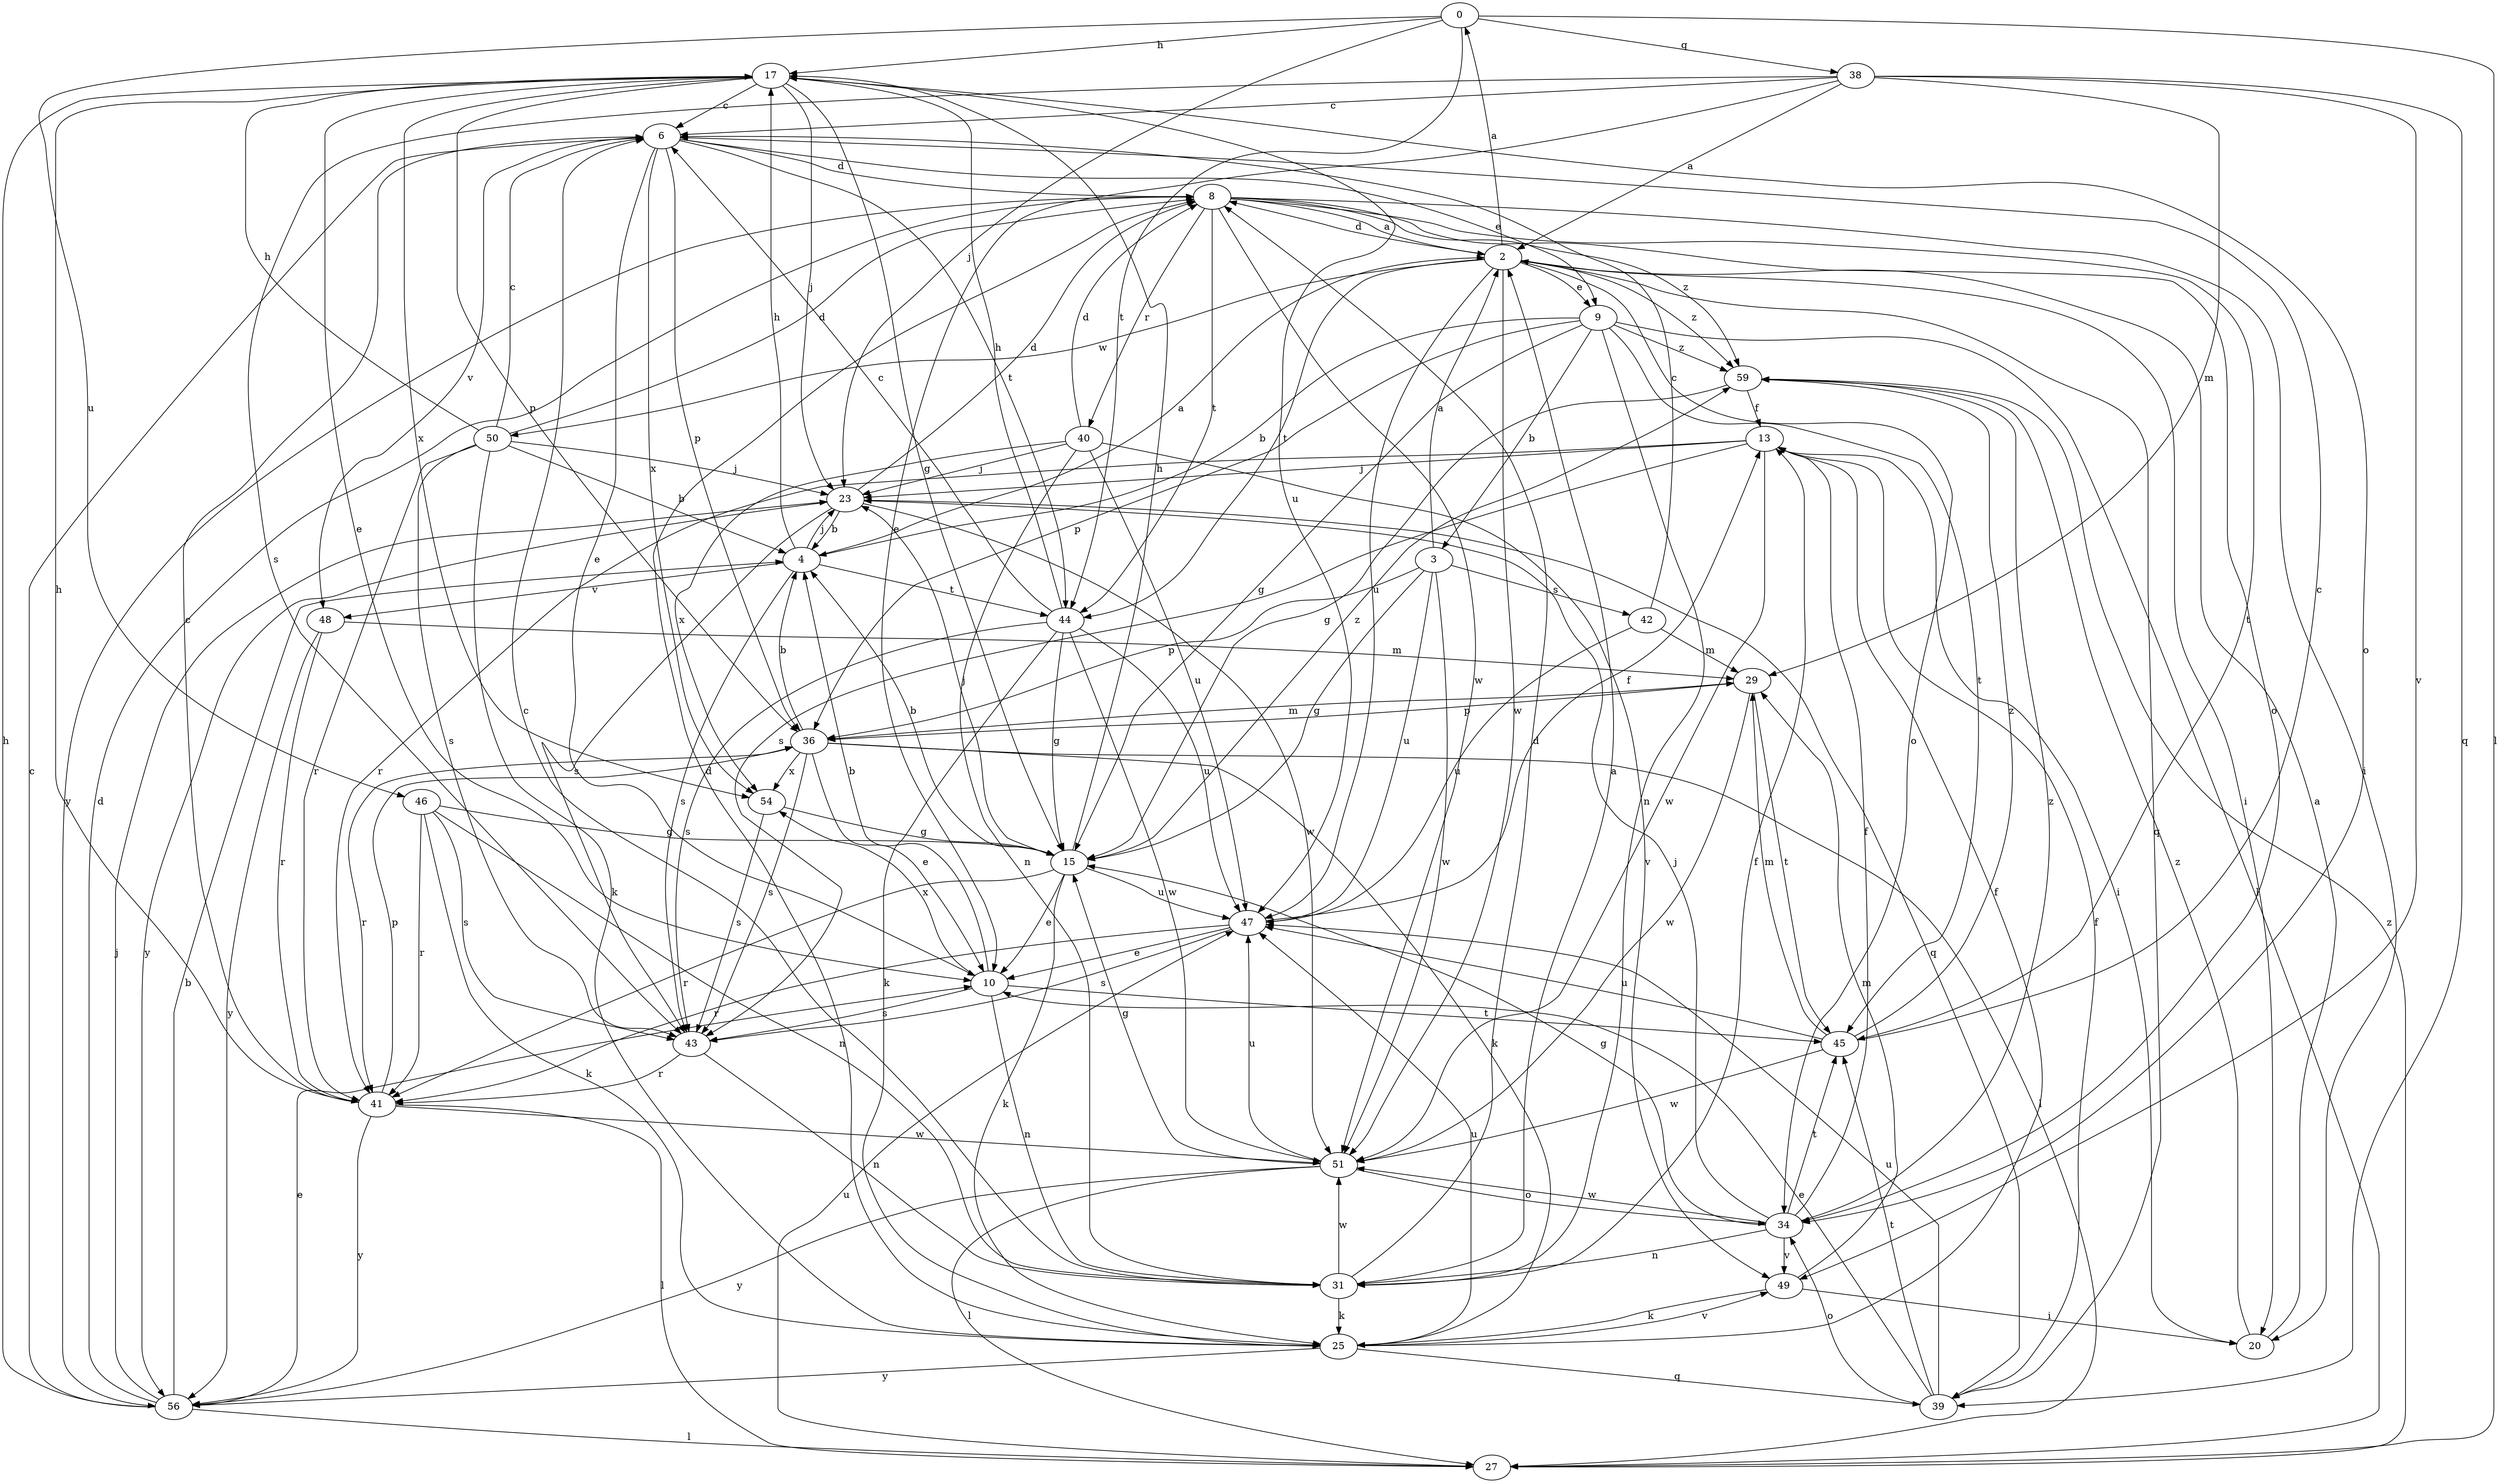 strict digraph  {
0;
2;
3;
4;
6;
8;
9;
10;
13;
15;
17;
20;
23;
25;
27;
29;
31;
34;
36;
38;
39;
40;
41;
42;
43;
44;
45;
46;
47;
48;
49;
50;
51;
54;
56;
59;
0 -> 17  [label=h];
0 -> 23  [label=j];
0 -> 27  [label=l];
0 -> 38  [label=q];
0 -> 44  [label=t];
0 -> 46  [label=u];
2 -> 0  [label=a];
2 -> 8  [label=d];
2 -> 9  [label=e];
2 -> 20  [label=i];
2 -> 34  [label=o];
2 -> 39  [label=q];
2 -> 44  [label=t];
2 -> 47  [label=u];
2 -> 50  [label=w];
2 -> 51  [label=w];
2 -> 59  [label=z];
3 -> 2  [label=a];
3 -> 15  [label=g];
3 -> 36  [label=p];
3 -> 42  [label=s];
3 -> 47  [label=u];
3 -> 51  [label=w];
4 -> 2  [label=a];
4 -> 17  [label=h];
4 -> 23  [label=j];
4 -> 43  [label=s];
4 -> 44  [label=t];
4 -> 48  [label=v];
6 -> 8  [label=d];
6 -> 9  [label=e];
6 -> 10  [label=e];
6 -> 36  [label=p];
6 -> 44  [label=t];
6 -> 48  [label=v];
6 -> 54  [label=x];
8 -> 2  [label=a];
8 -> 20  [label=i];
8 -> 34  [label=o];
8 -> 40  [label=r];
8 -> 44  [label=t];
8 -> 45  [label=t];
8 -> 51  [label=w];
8 -> 56  [label=y];
8 -> 59  [label=z];
9 -> 3  [label=b];
9 -> 4  [label=b];
9 -> 15  [label=g];
9 -> 27  [label=l];
9 -> 31  [label=n];
9 -> 36  [label=p];
9 -> 45  [label=t];
9 -> 59  [label=z];
10 -> 4  [label=b];
10 -> 31  [label=n];
10 -> 43  [label=s];
10 -> 45  [label=t];
10 -> 54  [label=x];
13 -> 20  [label=i];
13 -> 23  [label=j];
13 -> 41  [label=r];
13 -> 43  [label=s];
13 -> 51  [label=w];
15 -> 4  [label=b];
15 -> 10  [label=e];
15 -> 17  [label=h];
15 -> 23  [label=j];
15 -> 25  [label=k];
15 -> 41  [label=r];
15 -> 47  [label=u];
15 -> 59  [label=z];
17 -> 6  [label=c];
17 -> 10  [label=e];
17 -> 15  [label=g];
17 -> 23  [label=j];
17 -> 34  [label=o];
17 -> 36  [label=p];
17 -> 47  [label=u];
17 -> 54  [label=x];
20 -> 2  [label=a];
20 -> 59  [label=z];
23 -> 4  [label=b];
23 -> 8  [label=d];
23 -> 39  [label=q];
23 -> 43  [label=s];
23 -> 51  [label=w];
23 -> 56  [label=y];
25 -> 8  [label=d];
25 -> 13  [label=f];
25 -> 39  [label=q];
25 -> 47  [label=u];
25 -> 49  [label=v];
25 -> 56  [label=y];
27 -> 47  [label=u];
27 -> 59  [label=z];
29 -> 36  [label=p];
29 -> 45  [label=t];
29 -> 51  [label=w];
31 -> 2  [label=a];
31 -> 6  [label=c];
31 -> 8  [label=d];
31 -> 13  [label=f];
31 -> 25  [label=k];
31 -> 51  [label=w];
34 -> 13  [label=f];
34 -> 15  [label=g];
34 -> 23  [label=j];
34 -> 31  [label=n];
34 -> 45  [label=t];
34 -> 49  [label=v];
34 -> 51  [label=w];
34 -> 59  [label=z];
36 -> 4  [label=b];
36 -> 10  [label=e];
36 -> 25  [label=k];
36 -> 27  [label=l];
36 -> 29  [label=m];
36 -> 41  [label=r];
36 -> 43  [label=s];
36 -> 54  [label=x];
38 -> 2  [label=a];
38 -> 6  [label=c];
38 -> 10  [label=e];
38 -> 29  [label=m];
38 -> 39  [label=q];
38 -> 43  [label=s];
38 -> 49  [label=v];
39 -> 10  [label=e];
39 -> 13  [label=f];
39 -> 34  [label=o];
39 -> 45  [label=t];
39 -> 47  [label=u];
40 -> 8  [label=d];
40 -> 23  [label=j];
40 -> 31  [label=n];
40 -> 47  [label=u];
40 -> 49  [label=v];
40 -> 54  [label=x];
41 -> 6  [label=c];
41 -> 17  [label=h];
41 -> 27  [label=l];
41 -> 36  [label=p];
41 -> 51  [label=w];
41 -> 56  [label=y];
42 -> 6  [label=c];
42 -> 29  [label=m];
42 -> 47  [label=u];
43 -> 31  [label=n];
43 -> 41  [label=r];
44 -> 6  [label=c];
44 -> 15  [label=g];
44 -> 17  [label=h];
44 -> 25  [label=k];
44 -> 43  [label=s];
44 -> 47  [label=u];
44 -> 51  [label=w];
45 -> 6  [label=c];
45 -> 29  [label=m];
45 -> 47  [label=u];
45 -> 51  [label=w];
45 -> 59  [label=z];
46 -> 15  [label=g];
46 -> 25  [label=k];
46 -> 31  [label=n];
46 -> 41  [label=r];
46 -> 43  [label=s];
47 -> 10  [label=e];
47 -> 13  [label=f];
47 -> 41  [label=r];
47 -> 43  [label=s];
48 -> 29  [label=m];
48 -> 41  [label=r];
48 -> 56  [label=y];
49 -> 20  [label=i];
49 -> 25  [label=k];
49 -> 29  [label=m];
50 -> 4  [label=b];
50 -> 6  [label=c];
50 -> 8  [label=d];
50 -> 17  [label=h];
50 -> 23  [label=j];
50 -> 25  [label=k];
50 -> 41  [label=r];
50 -> 43  [label=s];
51 -> 15  [label=g];
51 -> 27  [label=l];
51 -> 34  [label=o];
51 -> 47  [label=u];
51 -> 56  [label=y];
54 -> 15  [label=g];
54 -> 43  [label=s];
56 -> 4  [label=b];
56 -> 6  [label=c];
56 -> 8  [label=d];
56 -> 10  [label=e];
56 -> 17  [label=h];
56 -> 23  [label=j];
56 -> 27  [label=l];
59 -> 13  [label=f];
59 -> 15  [label=g];
}
